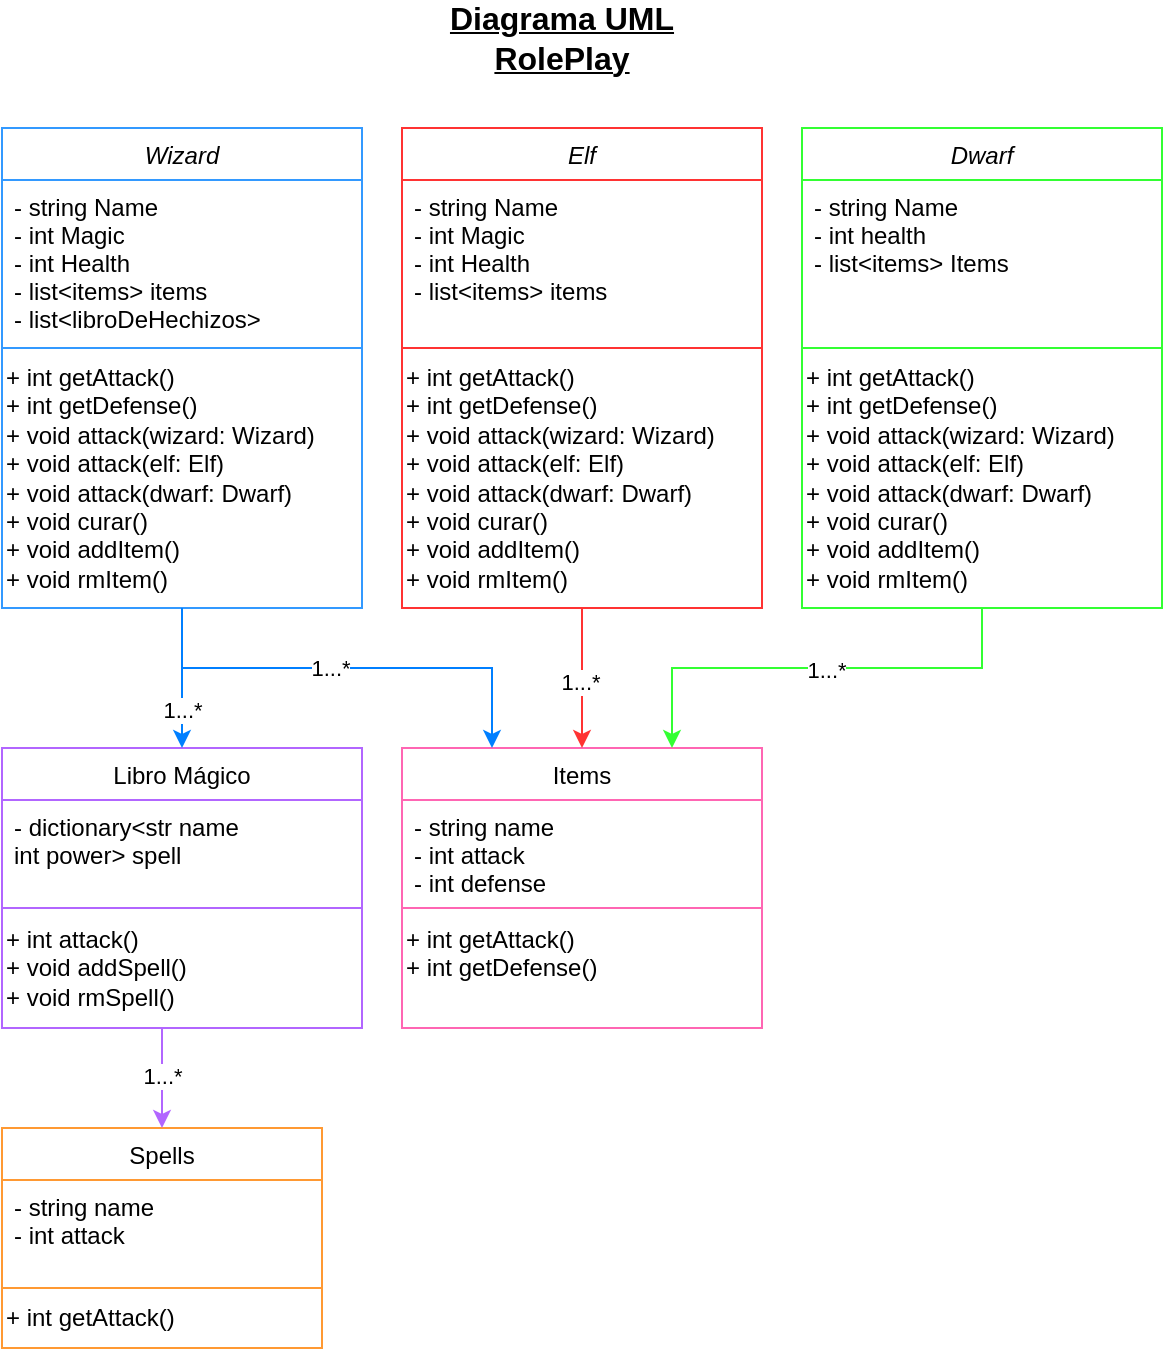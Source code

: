<mxfile version="26.2.14" pages="3">
  <diagram id="C5RBs43oDa-KdzZeNtuy" name="Page-1">
    <mxGraphModel grid="1" page="1" gridSize="10" guides="1" tooltips="1" connect="1" arrows="1" fold="1" pageScale="1" pageWidth="827" pageHeight="1169" math="0" shadow="0">
      <root>
        <mxCell id="WIyWlLk6GJQsqaUBKTNV-0" />
        <mxCell id="WIyWlLk6GJQsqaUBKTNV-1" parent="WIyWlLk6GJQsqaUBKTNV-0" />
        <mxCell id="zkfFHV4jXpPFQw0GAbJ--0" value="Wizard" style="swimlane;fontStyle=2;align=center;verticalAlign=top;childLayout=stackLayout;horizontal=1;startSize=26;horizontalStack=0;resizeParent=1;resizeLast=0;collapsible=1;marginBottom=0;rounded=0;shadow=0;strokeWidth=1;strokeColor=#3399FF;" vertex="1" parent="WIyWlLk6GJQsqaUBKTNV-1">
          <mxGeometry x="120" y="100" width="180" height="240" as="geometry">
            <mxRectangle x="230" y="140" width="160" height="26" as="alternateBounds" />
          </mxGeometry>
        </mxCell>
        <mxCell id="zkfFHV4jXpPFQw0GAbJ--1" value="- string Name&#xa;- int Magic&#xa;- int Health&#xa;- list&lt;items&gt; items&#xa;- list&lt;libroDeHechizos&gt;" style="text;align=left;verticalAlign=top;spacingLeft=4;spacingRight=4;overflow=hidden;rotatable=0;points=[[0,0.5],[1,0.5]];portConstraint=eastwest;strokeColor=#3399FF;" vertex="1" parent="zkfFHV4jXpPFQw0GAbJ--0">
          <mxGeometry y="26" width="180" height="84" as="geometry" />
        </mxCell>
        <mxCell id="KYMnv3NJ2KJqxufDl0pC-1" value="+ int getAttack()&lt;div&gt;+ int getDefense()&lt;/div&gt;&lt;div&gt;+ void attack(wizard: Wizard)&lt;/div&gt;&lt;div&gt;+ void attack(elf: Elf)&lt;/div&gt;&lt;div&gt;+ void attack(dwarf: Dwarf)&lt;/div&gt;&lt;div&gt;+ void curar()&lt;/div&gt;&lt;div&gt;+ void addItem()&lt;/div&gt;&lt;div&gt;+ void rmItem()&lt;/div&gt;" style="text;html=1;align=left;verticalAlign=middle;resizable=0;points=[];autosize=1;strokeColor=none;fillColor=none;" vertex="1" parent="zkfFHV4jXpPFQw0GAbJ--0">
          <mxGeometry y="110" width="180" height="130" as="geometry" />
        </mxCell>
        <mxCell id="YJujrUxL9vRgNdatgJDr-1" style="edgeStyle=orthogonalEdgeStyle;rounded=0;orthogonalLoop=1;jettySize=auto;html=1;exitX=0.5;exitY=1;exitDx=0;exitDy=0;entryX=0.5;entryY=1;entryDx=0;entryDy=0;strokeColor=#FF66B3;" edge="1" parent="WIyWlLk6GJQsqaUBKTNV-1" source="_ZwjO4mPsp3Safq0RyRB-23" target="_ZwjO4mPsp3Safq0RyRB-23">
          <mxGeometry relative="1" as="geometry">
            <mxPoint x="380" y="530" as="targetPoint" />
            <Array as="points" />
          </mxGeometry>
        </mxCell>
        <mxCell id="_ZwjO4mPsp3Safq0RyRB-23" value="Items" style="swimlane;fontStyle=0;align=center;verticalAlign=top;childLayout=stackLayout;horizontal=1;startSize=26;horizontalStack=0;resizeParent=1;resizeLast=0;collapsible=1;marginBottom=0;rounded=0;shadow=0;strokeWidth=1;strokeColor=#FF66B3;" vertex="1" parent="WIyWlLk6GJQsqaUBKTNV-1">
          <mxGeometry x="320" y="410" width="180" height="140" as="geometry">
            <mxRectangle x="550" y="140" width="160" height="26" as="alternateBounds" />
          </mxGeometry>
        </mxCell>
        <mxCell id="_ZwjO4mPsp3Safq0RyRB-24" value="- string name&#xa;- int attack&#xa;- int defense &#xa;" style="text;align=left;verticalAlign=top;spacingLeft=4;spacingRight=4;overflow=hidden;rotatable=0;points=[[0,0.5],[1,0.5]];portConstraint=eastwest;strokeColor=#FF66B3;" vertex="1" parent="_ZwjO4mPsp3Safq0RyRB-23">
          <mxGeometry y="26" width="180" height="54" as="geometry" />
        </mxCell>
        <mxCell id="KYMnv3NJ2KJqxufDl0pC-4" value="+ int getAttack()&lt;div&gt;+ int getDefense()&lt;/div&gt;&lt;div&gt;&lt;br&gt;&lt;/div&gt;" style="text;html=1;align=left;verticalAlign=middle;resizable=0;points=[];autosize=1;strokeColor=#FF66B3;fillColor=none;" vertex="1" parent="_ZwjO4mPsp3Safq0RyRB-23">
          <mxGeometry y="80" width="180" height="60" as="geometry" />
        </mxCell>
        <mxCell id="_ZwjO4mPsp3Safq0RyRB-36" value="Elf" style="swimlane;fontStyle=2;align=center;verticalAlign=top;childLayout=stackLayout;horizontal=1;startSize=26;horizontalStack=0;resizeParent=1;resizeLast=0;collapsible=1;marginBottom=0;rounded=0;shadow=0;strokeWidth=1;strokeColor=#FF3333;" vertex="1" parent="WIyWlLk6GJQsqaUBKTNV-1">
          <mxGeometry x="320" y="100" width="180" height="240" as="geometry">
            <mxRectangle x="230" y="140" width="160" height="26" as="alternateBounds" />
          </mxGeometry>
        </mxCell>
        <mxCell id="_ZwjO4mPsp3Safq0RyRB-37" value="- string Name&#xa;- int Magic&#xa;- int Health&#xa;- list&lt;items&gt; items" style="text;align=left;verticalAlign=top;spacingLeft=4;spacingRight=4;overflow=hidden;rotatable=0;points=[[0,0.5],[1,0.5]];portConstraint=eastwest;strokeColor=#FF3333;" vertex="1" parent="_ZwjO4mPsp3Safq0RyRB-36">
          <mxGeometry y="26" width="180" height="84" as="geometry" />
        </mxCell>
        <mxCell id="pkeWLlGJACupN_B3jzcs-4" value="+ int getAttack()&lt;div&gt;+ int getDefense()&lt;/div&gt;&lt;div&gt;+ void attack(wizard: Wizard)&lt;/div&gt;&lt;div&gt;+ void attack(elf: Elf)&lt;/div&gt;&lt;div&gt;+ void attack(dwarf: Dwarf)&lt;/div&gt;&lt;div&gt;+ void curar()&lt;/div&gt;&lt;div&gt;&lt;div&gt;+ void addItem()&lt;/div&gt;&lt;div&gt;+ void rmItem()&lt;/div&gt;&lt;/div&gt;" style="text;html=1;align=left;verticalAlign=middle;resizable=0;points=[];autosize=1;strokeColor=none;fillColor=none;" vertex="1" parent="_ZwjO4mPsp3Safq0RyRB-36">
          <mxGeometry y="110" width="180" height="130" as="geometry" />
        </mxCell>
        <mxCell id="_ZwjO4mPsp3Safq0RyRB-40" value="Dwarf" style="swimlane;fontStyle=2;align=center;verticalAlign=top;childLayout=stackLayout;horizontal=1;startSize=26;horizontalStack=0;resizeParent=1;resizeLast=0;collapsible=1;marginBottom=0;rounded=0;shadow=0;strokeWidth=1;strokeColor=#33FF33;" vertex="1" parent="WIyWlLk6GJQsqaUBKTNV-1">
          <mxGeometry x="520" y="100" width="180" height="240" as="geometry">
            <mxRectangle x="230" y="140" width="160" height="26" as="alternateBounds" />
          </mxGeometry>
        </mxCell>
        <mxCell id="_ZwjO4mPsp3Safq0RyRB-41" value="- string Name&#xa;- int health&#xa;- list&lt;items&gt; Items&#xa;&#xa;" style="text;align=left;verticalAlign=top;spacingLeft=4;spacingRight=4;overflow=hidden;rotatable=0;points=[[0,0.5],[1,0.5]];portConstraint=eastwest;strokeColor=#33FF33;" vertex="1" parent="_ZwjO4mPsp3Safq0RyRB-40">
          <mxGeometry y="26" width="180" height="84" as="geometry" />
        </mxCell>
        <mxCell id="KYMnv3NJ2KJqxufDl0pC-3" value="+ int getAttack()&lt;div&gt;+ int getDefense()&lt;/div&gt;&lt;div&gt;+ void attack(wizard: Wizard)&lt;/div&gt;&lt;div&gt;+ void attack(elf: Elf)&lt;/div&gt;&lt;div&gt;+ void attack(dwarf: Dwarf)&lt;/div&gt;&lt;div&gt;+ void curar()&lt;/div&gt;&lt;div&gt;&lt;div&gt;+ void addItem()&lt;/div&gt;&lt;div&gt;+ void rmItem()&lt;/div&gt;&lt;/div&gt;" style="text;html=1;align=left;verticalAlign=middle;resizable=0;points=[];autosize=1;strokeColor=none;fillColor=none;" vertex="1" parent="_ZwjO4mPsp3Safq0RyRB-40">
          <mxGeometry y="110" width="180" height="130" as="geometry" />
        </mxCell>
        <mxCell id="KYMnv3NJ2KJqxufDl0pC-0" value="&lt;font style=&quot;font-size: 16px;&quot;&gt;&lt;b&gt;&lt;u&gt;Diagrama UML&lt;/u&gt;&lt;/b&gt;&lt;/font&gt;&lt;div style=&quot;font-size: 16px;&quot;&gt;&lt;font style=&quot;font-size: 16px;&quot;&gt;&lt;b&gt;&lt;u&gt;RolePlay&lt;/u&gt;&lt;/b&gt;&lt;/font&gt;&lt;/div&gt;" style="text;html=1;align=center;verticalAlign=middle;whiteSpace=wrap;rounded=0;" vertex="1" parent="WIyWlLk6GJQsqaUBKTNV-1">
          <mxGeometry x="292" y="40" width="216" height="30" as="geometry" />
        </mxCell>
        <mxCell id="5_5jG9F8S_kqfnz2E97n-4" style="edgeStyle=orthogonalEdgeStyle;rounded=0;orthogonalLoop=1;jettySize=auto;html=1;exitX=0.5;exitY=1;exitDx=0;exitDy=0;entryX=0.5;entryY=1;entryDx=0;entryDy=0;strokeColor=#B266FF;" edge="1" parent="WIyWlLk6GJQsqaUBKTNV-1" source="5_5jG9F8S_kqfnz2E97n-5" target="5_5jG9F8S_kqfnz2E97n-5">
          <mxGeometry relative="1" as="geometry">
            <mxPoint x="201" y="530" as="targetPoint" />
            <Array as="points" />
          </mxGeometry>
        </mxCell>
        <mxCell id="5_5jG9F8S_kqfnz2E97n-5" value="Libro Mágico" style="swimlane;fontStyle=0;align=center;verticalAlign=top;childLayout=stackLayout;horizontal=1;startSize=26;horizontalStack=0;resizeParent=1;resizeLast=0;collapsible=1;marginBottom=0;rounded=0;shadow=0;strokeWidth=1;strokeColor=#B266FF;" vertex="1" parent="WIyWlLk6GJQsqaUBKTNV-1">
          <mxGeometry x="120" y="410" width="180" height="140" as="geometry">
            <mxRectangle x="550" y="140" width="160" height="26" as="alternateBounds" />
          </mxGeometry>
        </mxCell>
        <mxCell id="5_5jG9F8S_kqfnz2E97n-6" value="- dictionary&lt;str name &#xa;int power&gt; spell" style="text;align=left;verticalAlign=top;spacingLeft=4;spacingRight=4;overflow=hidden;rotatable=0;points=[[0,0.5],[1,0.5]];portConstraint=eastwest;strokeColor=#B266FF;" vertex="1" parent="5_5jG9F8S_kqfnz2E97n-5">
          <mxGeometry y="26" width="180" height="54" as="geometry" />
        </mxCell>
        <mxCell id="5_5jG9F8S_kqfnz2E97n-8" value="+ int attack()&lt;div&gt;+ void addSpell()&lt;/div&gt;&lt;div&gt;+ void rmSpell()&lt;/div&gt;" style="text;html=1;align=left;verticalAlign=middle;resizable=0;points=[];autosize=1;strokeColor=#B266FF;fillColor=none;" vertex="1" parent="5_5jG9F8S_kqfnz2E97n-5">
          <mxGeometry y="80" width="180" height="60" as="geometry" />
        </mxCell>
        <mxCell id="_czdTu5cDBtiy0Rzdi1w-9" value="Spells" style="swimlane;fontStyle=0;align=center;verticalAlign=top;childLayout=stackLayout;horizontal=1;startSize=26;horizontalStack=0;resizeParent=1;resizeLast=0;collapsible=1;marginBottom=0;rounded=0;shadow=0;strokeWidth=1;strokeColor=#FF9933;" vertex="1" parent="WIyWlLk6GJQsqaUBKTNV-1">
          <mxGeometry x="120" y="600" width="160" height="110" as="geometry">
            <mxRectangle x="550" y="140" width="160" height="26" as="alternateBounds" />
          </mxGeometry>
        </mxCell>
        <mxCell id="_czdTu5cDBtiy0Rzdi1w-10" value="- string name&#xa;- int attack" style="text;align=left;verticalAlign=top;spacingLeft=4;spacingRight=4;overflow=hidden;rotatable=0;points=[[0,0.5],[1,0.5]];portConstraint=eastwest;strokeColor=#FF9933;" vertex="1" parent="_czdTu5cDBtiy0Rzdi1w-9">
          <mxGeometry y="26" width="160" height="54" as="geometry" />
        </mxCell>
        <mxCell id="_czdTu5cDBtiy0Rzdi1w-11" value="+ int getAttack()" style="text;html=1;align=left;verticalAlign=middle;resizable=0;points=[];autosize=1;strokeColor=#FF9933;fillColor=none;" vertex="1" parent="_czdTu5cDBtiy0Rzdi1w-9">
          <mxGeometry y="80" width="160" height="30" as="geometry" />
        </mxCell>
        <mxCell id="pkeWLlGJACupN_B3jzcs-6" style="edgeStyle=orthogonalEdgeStyle;rounded=0;orthogonalLoop=1;jettySize=auto;html=1;entryX=0.5;entryY=0;entryDx=0;entryDy=0;strokeColor=#B266FF;" edge="1" parent="WIyWlLk6GJQsqaUBKTNV-1">
          <mxGeometry relative="1" as="geometry">
            <mxPoint x="200" y="550.0" as="sourcePoint" />
            <mxPoint x="200" y="600.0" as="targetPoint" />
          </mxGeometry>
        </mxCell>
        <mxCell id="KYMnv3NJ2KJqxufDl0pC-11" value="1...*" style="edgeLabel;html=1;align=center;verticalAlign=middle;resizable=0;points=[];" connectable="0" vertex="1" parent="pkeWLlGJACupN_B3jzcs-6">
          <mxGeometry x="-0.419" y="-8" relative="1" as="geometry">
            <mxPoint x="8" y="9" as="offset" />
          </mxGeometry>
        </mxCell>
        <mxCell id="aMt1Kbf87NE8NQmkmt7V-10" style="edgeStyle=orthogonalEdgeStyle;rounded=0;orthogonalLoop=1;jettySize=auto;html=1;entryX=0.5;entryY=0;entryDx=0;entryDy=0;strokeColor=#FF3333;" edge="1" parent="WIyWlLk6GJQsqaUBKTNV-1" source="pkeWLlGJACupN_B3jzcs-4" target="_ZwjO4mPsp3Safq0RyRB-23">
          <mxGeometry relative="1" as="geometry" />
        </mxCell>
        <mxCell id="KYMnv3NJ2KJqxufDl0pC-12" value="1...*" style="edgeLabel;html=1;align=center;verticalAlign=middle;resizable=0;points=[];" connectable="0" vertex="1" parent="aMt1Kbf87NE8NQmkmt7V-10">
          <mxGeometry x="0.057" y="-1" relative="1" as="geometry">
            <mxPoint as="offset" />
          </mxGeometry>
        </mxCell>
        <mxCell id="aMt1Kbf87NE8NQmkmt7V-12" style="edgeStyle=orthogonalEdgeStyle;rounded=0;orthogonalLoop=1;jettySize=auto;html=1;entryX=0.5;entryY=0;entryDx=0;entryDy=0;strokeColor=#007FFF;" edge="1" parent="WIyWlLk6GJQsqaUBKTNV-1" source="KYMnv3NJ2KJqxufDl0pC-1" target="5_5jG9F8S_kqfnz2E97n-5">
          <mxGeometry relative="1" as="geometry" />
        </mxCell>
        <mxCell id="aMt1Kbf87NE8NQmkmt7V-16" value="1...*" style="edgeLabel;html=1;align=center;verticalAlign=middle;resizable=0;points=[];" connectable="0" vertex="1" parent="aMt1Kbf87NE8NQmkmt7V-12">
          <mxGeometry x="0.46" relative="1" as="geometry">
            <mxPoint as="offset" />
          </mxGeometry>
        </mxCell>
        <mxCell id="aMt1Kbf87NE8NQmkmt7V-13" style="edgeStyle=orthogonalEdgeStyle;rounded=0;orthogonalLoop=1;jettySize=auto;html=1;entryX=0.75;entryY=0;entryDx=0;entryDy=0;fillColor=#33FF33;strokeColor=#33FF33;" edge="1" parent="WIyWlLk6GJQsqaUBKTNV-1" source="KYMnv3NJ2KJqxufDl0pC-3" target="_ZwjO4mPsp3Safq0RyRB-23">
          <mxGeometry relative="1" as="geometry">
            <Array as="points">
              <mxPoint x="610" y="370" />
              <mxPoint x="455" y="370" />
            </Array>
          </mxGeometry>
        </mxCell>
        <mxCell id="aMt1Kbf87NE8NQmkmt7V-17" value="1...*" style="edgeLabel;html=1;align=center;verticalAlign=middle;resizable=0;points=[];" connectable="0" vertex="1" parent="aMt1Kbf87NE8NQmkmt7V-13">
          <mxGeometry x="-0.037" y="1" relative="1" as="geometry">
            <mxPoint as="offset" />
          </mxGeometry>
        </mxCell>
        <mxCell id="aMt1Kbf87NE8NQmkmt7V-14" style="edgeStyle=orthogonalEdgeStyle;rounded=0;orthogonalLoop=1;jettySize=auto;html=1;entryX=0.25;entryY=0;entryDx=0;entryDy=0;strokeColor=#007FFF;" edge="1" parent="WIyWlLk6GJQsqaUBKTNV-1" source="KYMnv3NJ2KJqxufDl0pC-1" target="_ZwjO4mPsp3Safq0RyRB-23">
          <mxGeometry relative="1" as="geometry">
            <Array as="points">
              <mxPoint x="210" y="370" />
              <mxPoint x="365" y="370" />
            </Array>
          </mxGeometry>
        </mxCell>
        <mxCell id="aMt1Kbf87NE8NQmkmt7V-15" value="1...*" style="edgeLabel;html=1;align=center;verticalAlign=middle;resizable=0;points=[];" connectable="0" vertex="1" parent="aMt1Kbf87NE8NQmkmt7V-14">
          <mxGeometry x="-0.08" relative="1" as="geometry">
            <mxPoint as="offset" />
          </mxGeometry>
        </mxCell>
      </root>
    </mxGraphModel>
  </diagram>
  <diagram id="iJeHb44RR2tsSGFgHpXd" name="Page-2">
    <mxGraphModel grid="1" page="1" gridSize="10" guides="1" tooltips="1" connect="1" arrows="1" fold="1" pageScale="1" pageWidth="827" pageHeight="1169" math="0" shadow="0">
      <root>
        <mxCell id="0" />
        <mxCell id="1" parent="0" />
      </root>
    </mxGraphModel>
  </diagram>
  <diagram id="4Aw1c_QSMI46jdPabMJE" name="Page-3">
    <mxGraphModel grid="1" page="1" gridSize="10" guides="1" tooltips="1" connect="1" arrows="1" fold="1" pageScale="1" pageWidth="827" pageHeight="1169" math="0" shadow="0">
      <root>
        <mxCell id="0" />
        <mxCell id="1" parent="0" />
      </root>
    </mxGraphModel>
  </diagram>
</mxfile>
